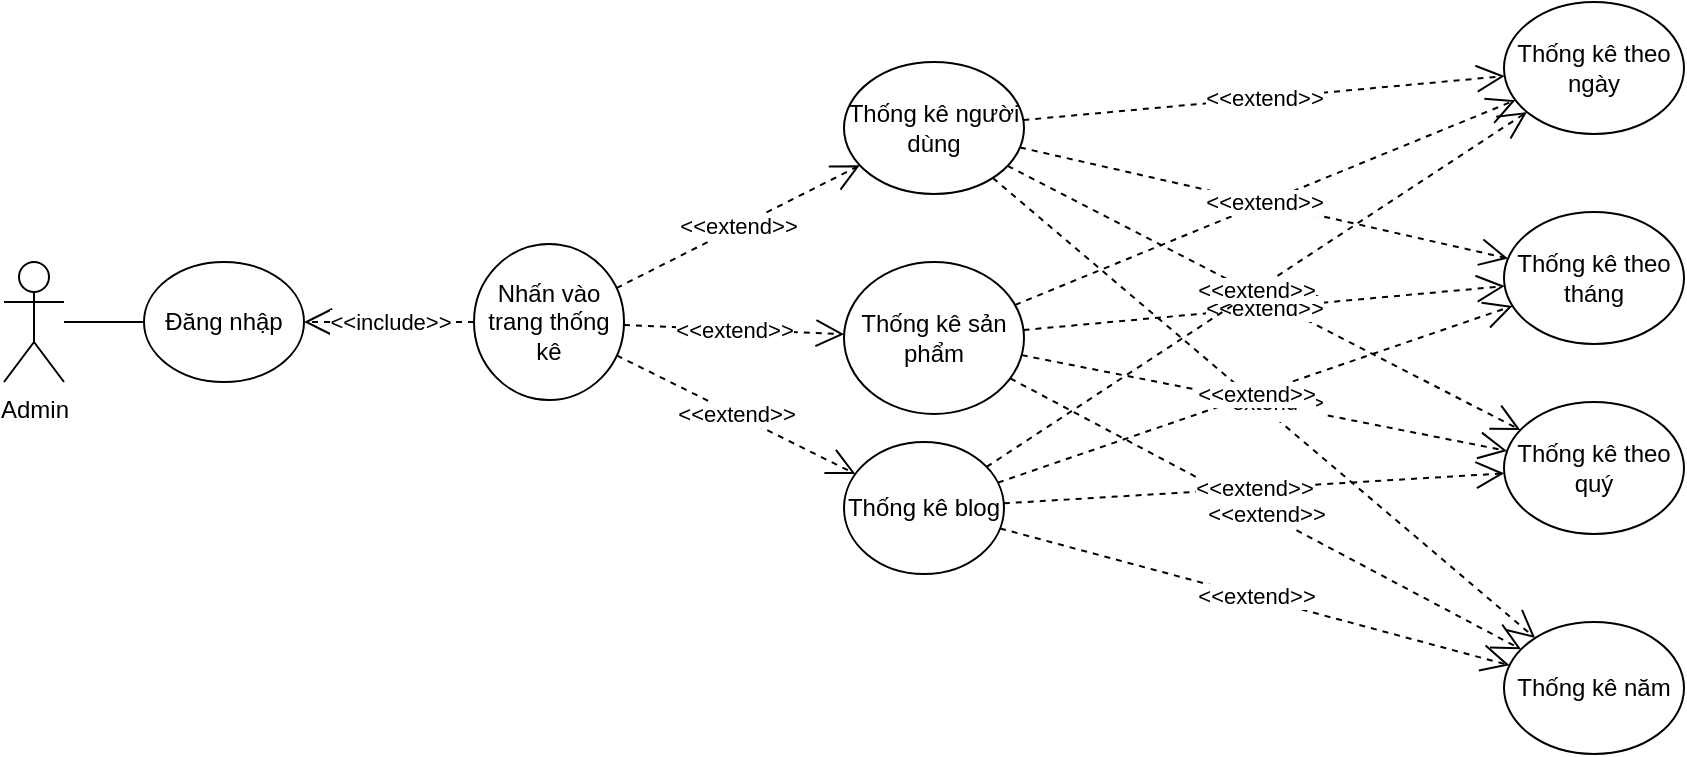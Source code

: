 <mxfile version="24.7.17">
  <diagram name="Page-1" id="0zR5M-d6_lqEYIeoNUao">
    <mxGraphModel dx="1290" dy="563" grid="1" gridSize="10" guides="1" tooltips="1" connect="1" arrows="1" fold="1" page="1" pageScale="1" pageWidth="850" pageHeight="1100" math="0" shadow="0">
      <root>
        <mxCell id="0" />
        <mxCell id="1" parent="0" />
        <mxCell id="FVzBolpwq5gQXFxgnGa_-1" value="Admin" style="shape=umlActor;verticalLabelPosition=bottom;verticalAlign=top;html=1;outlineConnect=0;" vertex="1" parent="1">
          <mxGeometry x="190" y="180" width="30" height="60" as="geometry" />
        </mxCell>
        <mxCell id="FVzBolpwq5gQXFxgnGa_-2" value="Nhấn vào trang thống kê" style="ellipse;whiteSpace=wrap;html=1;" vertex="1" parent="1">
          <mxGeometry x="425" y="171" width="75" height="78" as="geometry" />
        </mxCell>
        <mxCell id="FVzBolpwq5gQXFxgnGa_-3" value="" style="endArrow=none;html=1;rounded=0;" edge="1" parent="1" source="FVzBolpwq5gQXFxgnGa_-1" target="FVzBolpwq5gQXFxgnGa_-4">
          <mxGeometry width="50" height="50" relative="1" as="geometry">
            <mxPoint x="175" y="184" as="sourcePoint" />
            <mxPoint x="390" y="184" as="targetPoint" />
          </mxGeometry>
        </mxCell>
        <mxCell id="FVzBolpwq5gQXFxgnGa_-4" value="Đăng nhập" style="ellipse;whiteSpace=wrap;html=1;" vertex="1" parent="1">
          <mxGeometry x="260" y="180" width="80" height="60" as="geometry" />
        </mxCell>
        <mxCell id="FVzBolpwq5gQXFxgnGa_-6" value="&amp;lt;&amp;lt;include&amp;gt;&amp;gt;" style="endArrow=open;endSize=12;dashed=1;html=1;rounded=0;strokeColor=default;align=center;verticalAlign=middle;fontFamily=Helvetica;fontSize=11;fontColor=default;labelBackgroundColor=default;edgeStyle=none;" edge="1" parent="1" source="FVzBolpwq5gQXFxgnGa_-2" target="FVzBolpwq5gQXFxgnGa_-4">
          <mxGeometry width="160" relative="1" as="geometry">
            <mxPoint x="295" y="135" as="sourcePoint" />
            <mxPoint x="205" y="175" as="targetPoint" />
            <mxPoint as="offset" />
          </mxGeometry>
        </mxCell>
        <mxCell id="FVzBolpwq5gQXFxgnGa_-7" value="Thống kê người dùng" style="ellipse;whiteSpace=wrap;html=1;" vertex="1" parent="1">
          <mxGeometry x="610" y="80" width="90" height="66" as="geometry" />
        </mxCell>
        <mxCell id="FVzBolpwq5gQXFxgnGa_-8" value="&amp;lt;&amp;lt;extend&amp;gt;&amp;gt;" style="endArrow=open;endSize=12;dashed=1;html=1;rounded=0;strokeColor=default;align=center;verticalAlign=middle;fontFamily=Helvetica;fontSize=11;fontColor=default;labelBackgroundColor=default;edgeStyle=none;" edge="1" parent="1" source="FVzBolpwq5gQXFxgnGa_-2" target="FVzBolpwq5gQXFxgnGa_-7">
          <mxGeometry width="160" relative="1" as="geometry">
            <mxPoint x="460" y="219" as="sourcePoint" />
            <mxPoint x="350" y="215" as="targetPoint" />
            <mxPoint as="offset" />
          </mxGeometry>
        </mxCell>
        <mxCell id="FVzBolpwq5gQXFxgnGa_-9" value="Thống kê sản phẩm" style="ellipse;whiteSpace=wrap;html=1;" vertex="1" parent="1">
          <mxGeometry x="610" y="180" width="90" height="76" as="geometry" />
        </mxCell>
        <mxCell id="FVzBolpwq5gQXFxgnGa_-10" value="Thống kê blog" style="ellipse;whiteSpace=wrap;html=1;" vertex="1" parent="1">
          <mxGeometry x="610" y="270" width="80" height="66" as="geometry" />
        </mxCell>
        <mxCell id="FVzBolpwq5gQXFxgnGa_-11" value="&amp;lt;&amp;lt;extend&amp;gt;&amp;gt;" style="endArrow=open;endSize=12;dashed=1;html=1;rounded=0;strokeColor=default;align=center;verticalAlign=middle;fontFamily=Helvetica;fontSize=11;fontColor=default;labelBackgroundColor=default;edgeStyle=none;" edge="1" parent="1" source="FVzBolpwq5gQXFxgnGa_-2" target="FVzBolpwq5gQXFxgnGa_-9">
          <mxGeometry width="160" relative="1" as="geometry">
            <mxPoint x="533" y="205" as="sourcePoint" />
            <mxPoint x="625" y="177" as="targetPoint" />
            <mxPoint as="offset" />
          </mxGeometry>
        </mxCell>
        <mxCell id="FVzBolpwq5gQXFxgnGa_-12" value="&amp;lt;&amp;lt;extend&amp;gt;&amp;gt;" style="endArrow=open;endSize=12;dashed=1;html=1;rounded=0;strokeColor=default;align=center;verticalAlign=middle;fontFamily=Helvetica;fontSize=11;fontColor=default;labelBackgroundColor=default;edgeStyle=none;" edge="1" parent="1" source="FVzBolpwq5gQXFxgnGa_-2" target="FVzBolpwq5gQXFxgnGa_-10">
          <mxGeometry width="160" relative="1" as="geometry">
            <mxPoint x="543" y="215" as="sourcePoint" />
            <mxPoint x="635" y="187" as="targetPoint" />
            <mxPoint as="offset" />
          </mxGeometry>
        </mxCell>
        <mxCell id="FVzBolpwq5gQXFxgnGa_-14" value="Thống kê theo ngày" style="ellipse;whiteSpace=wrap;html=1;" vertex="1" parent="1">
          <mxGeometry x="940" y="50" width="90" height="66" as="geometry" />
        </mxCell>
        <mxCell id="FVzBolpwq5gQXFxgnGa_-15" value="Thống kê theo tháng" style="ellipse;whiteSpace=wrap;html=1;" vertex="1" parent="1">
          <mxGeometry x="940" y="155" width="90" height="66" as="geometry" />
        </mxCell>
        <mxCell id="FVzBolpwq5gQXFxgnGa_-16" value="Thống kê theo quý" style="ellipse;whiteSpace=wrap;html=1;" vertex="1" parent="1">
          <mxGeometry x="940" y="250" width="90" height="66" as="geometry" />
        </mxCell>
        <mxCell id="FVzBolpwq5gQXFxgnGa_-17" value="&amp;lt;&amp;lt;extend&amp;gt;&amp;gt;" style="endArrow=open;endSize=12;dashed=1;html=1;rounded=0;strokeColor=default;align=center;verticalAlign=middle;fontFamily=Helvetica;fontSize=11;fontColor=default;labelBackgroundColor=default;edgeStyle=none;" edge="1" parent="1" source="FVzBolpwq5gQXFxgnGa_-7" target="FVzBolpwq5gQXFxgnGa_-15">
          <mxGeometry width="160" relative="1" as="geometry">
            <mxPoint x="509" y="219" as="sourcePoint" />
            <mxPoint x="623" y="185" as="targetPoint" />
            <mxPoint as="offset" />
          </mxGeometry>
        </mxCell>
        <mxCell id="FVzBolpwq5gQXFxgnGa_-18" value="&amp;lt;&amp;lt;extend&amp;gt;&amp;gt;" style="endArrow=open;endSize=12;dashed=1;html=1;rounded=0;strokeColor=default;align=center;verticalAlign=middle;fontFamily=Helvetica;fontSize=11;fontColor=default;labelBackgroundColor=default;edgeStyle=none;" edge="1" parent="1" source="FVzBolpwq5gQXFxgnGa_-7" target="FVzBolpwq5gQXFxgnGa_-14">
          <mxGeometry width="160" relative="1" as="geometry">
            <mxPoint x="519" y="229" as="sourcePoint" />
            <mxPoint x="633" y="195" as="targetPoint" />
            <mxPoint as="offset" />
          </mxGeometry>
        </mxCell>
        <mxCell id="FVzBolpwq5gQXFxgnGa_-19" value="&amp;lt;&amp;lt;extend&amp;gt;&amp;gt;" style="endArrow=open;endSize=12;dashed=1;html=1;rounded=0;strokeColor=default;align=center;verticalAlign=middle;fontFamily=Helvetica;fontSize=11;fontColor=default;labelBackgroundColor=default;edgeStyle=none;" edge="1" parent="1" source="FVzBolpwq5gQXFxgnGa_-7" target="FVzBolpwq5gQXFxgnGa_-16">
          <mxGeometry width="160" relative="1" as="geometry">
            <mxPoint x="529" y="239" as="sourcePoint" />
            <mxPoint x="643" y="205" as="targetPoint" />
            <mxPoint as="offset" />
          </mxGeometry>
        </mxCell>
        <mxCell id="FVzBolpwq5gQXFxgnGa_-20" value="Thống kê năm" style="ellipse;whiteSpace=wrap;html=1;" vertex="1" parent="1">
          <mxGeometry x="940" y="360" width="90" height="66" as="geometry" />
        </mxCell>
        <mxCell id="FVzBolpwq5gQXFxgnGa_-21" value="&amp;lt;&amp;lt;extend&amp;gt;&amp;gt;" style="endArrow=open;endSize=12;dashed=1;html=1;rounded=0;strokeColor=default;align=center;verticalAlign=middle;fontFamily=Helvetica;fontSize=11;fontColor=default;labelBackgroundColor=default;edgeStyle=none;" edge="1" parent="1" source="FVzBolpwq5gQXFxgnGa_-7" target="FVzBolpwq5gQXFxgnGa_-20">
          <mxGeometry width="160" relative="1" as="geometry">
            <mxPoint x="692" y="200" as="sourcePoint" />
            <mxPoint x="848" y="356" as="targetPoint" />
            <mxPoint as="offset" />
          </mxGeometry>
        </mxCell>
        <mxCell id="FVzBolpwq5gQXFxgnGa_-22" value="&amp;lt;&amp;lt;extend&amp;gt;&amp;gt;" style="endArrow=open;endSize=12;dashed=1;html=1;rounded=0;strokeColor=default;align=center;verticalAlign=middle;fontFamily=Helvetica;fontSize=11;fontColor=default;labelBackgroundColor=default;edgeStyle=none;" edge="1" parent="1" source="FVzBolpwq5gQXFxgnGa_-9" target="FVzBolpwq5gQXFxgnGa_-15">
          <mxGeometry width="160" relative="1" as="geometry">
            <mxPoint x="702" y="192" as="sourcePoint" />
            <mxPoint x="838" y="259" as="targetPoint" />
            <mxPoint as="offset" />
          </mxGeometry>
        </mxCell>
        <mxCell id="FVzBolpwq5gQXFxgnGa_-23" value="&amp;lt;&amp;lt;extend&amp;gt;&amp;gt;" style="endArrow=open;endSize=12;dashed=1;html=1;rounded=0;strokeColor=default;align=center;verticalAlign=middle;fontFamily=Helvetica;fontSize=11;fontColor=default;labelBackgroundColor=default;edgeStyle=none;" edge="1" parent="1" source="FVzBolpwq5gQXFxgnGa_-9" target="FVzBolpwq5gQXFxgnGa_-14">
          <mxGeometry width="160" relative="1" as="geometry">
            <mxPoint x="710" y="173" as="sourcePoint" />
            <mxPoint x="830" y="173" as="targetPoint" />
            <mxPoint as="offset" />
          </mxGeometry>
        </mxCell>
        <mxCell id="FVzBolpwq5gQXFxgnGa_-24" value="&amp;lt;&amp;lt;extend&amp;gt;&amp;gt;" style="endArrow=open;endSize=12;dashed=1;html=1;rounded=0;strokeColor=default;align=center;verticalAlign=middle;fontFamily=Helvetica;fontSize=11;fontColor=default;labelBackgroundColor=default;edgeStyle=none;" edge="1" parent="1" source="FVzBolpwq5gQXFxgnGa_-9" target="FVzBolpwq5gQXFxgnGa_-16">
          <mxGeometry width="160" relative="1" as="geometry">
            <mxPoint x="693" y="199" as="sourcePoint" />
            <mxPoint x="847" y="337" as="targetPoint" />
            <mxPoint as="offset" />
          </mxGeometry>
        </mxCell>
        <mxCell id="FVzBolpwq5gQXFxgnGa_-25" value="&amp;lt;&amp;lt;extend&amp;gt;&amp;gt;" style="endArrow=open;endSize=12;dashed=1;html=1;rounded=0;strokeColor=default;align=center;verticalAlign=middle;fontFamily=Helvetica;fontSize=11;fontColor=default;labelBackgroundColor=default;edgeStyle=none;" edge="1" parent="1" source="FVzBolpwq5gQXFxgnGa_-9" target="FVzBolpwq5gQXFxgnGa_-20">
          <mxGeometry width="160" relative="1" as="geometry">
            <mxPoint x="687" y="202" as="sourcePoint" />
            <mxPoint x="853" y="424" as="targetPoint" />
            <mxPoint as="offset" />
          </mxGeometry>
        </mxCell>
        <mxCell id="FVzBolpwq5gQXFxgnGa_-30" value="&amp;lt;&amp;lt;extend&amp;gt;&amp;gt;" style="endArrow=open;endSize=12;dashed=1;html=1;rounded=0;strokeColor=default;align=center;verticalAlign=middle;fontFamily=Helvetica;fontSize=11;fontColor=default;labelBackgroundColor=default;edgeStyle=none;" edge="1" parent="1" source="FVzBolpwq5gQXFxgnGa_-10" target="FVzBolpwq5gQXFxgnGa_-20">
          <mxGeometry width="160" relative="1" as="geometry">
            <mxPoint x="697" y="305" as="sourcePoint" />
            <mxPoint x="880" y="470" as="targetPoint" />
            <mxPoint as="offset" />
          </mxGeometry>
        </mxCell>
        <mxCell id="FVzBolpwq5gQXFxgnGa_-31" value="&amp;lt;&amp;lt;extend&amp;gt;&amp;gt;" style="endArrow=open;endSize=12;dashed=1;html=1;rounded=0;strokeColor=default;align=center;verticalAlign=middle;fontFamily=Helvetica;fontSize=11;fontColor=default;labelBackgroundColor=default;edgeStyle=none;" edge="1" parent="1" source="FVzBolpwq5gQXFxgnGa_-10" target="FVzBolpwq5gQXFxgnGa_-16">
          <mxGeometry width="160" relative="1" as="geometry">
            <mxPoint x="707" y="315" as="sourcePoint" />
            <mxPoint x="886" y="468" as="targetPoint" />
            <mxPoint as="offset" />
          </mxGeometry>
        </mxCell>
        <mxCell id="FVzBolpwq5gQXFxgnGa_-32" value="&amp;lt;&amp;lt;extend&amp;gt;&amp;gt;" style="endArrow=open;endSize=12;dashed=1;html=1;rounded=0;strokeColor=default;align=center;verticalAlign=middle;fontFamily=Helvetica;fontSize=11;fontColor=default;labelBackgroundColor=default;edgeStyle=none;" edge="1" parent="1" source="FVzBolpwq5gQXFxgnGa_-10" target="FVzBolpwq5gQXFxgnGa_-15">
          <mxGeometry width="160" relative="1" as="geometry">
            <mxPoint x="717" y="325" as="sourcePoint" />
            <mxPoint x="896" y="478" as="targetPoint" />
            <mxPoint as="offset" />
          </mxGeometry>
        </mxCell>
        <mxCell id="FVzBolpwq5gQXFxgnGa_-33" value="&amp;lt;&amp;lt;extend&amp;gt;&amp;gt;" style="endArrow=open;endSize=12;dashed=1;html=1;rounded=0;strokeColor=default;align=center;verticalAlign=middle;fontFamily=Helvetica;fontSize=11;fontColor=default;labelBackgroundColor=default;edgeStyle=none;" edge="1" parent="1" source="FVzBolpwq5gQXFxgnGa_-10" target="FVzBolpwq5gQXFxgnGa_-14">
          <mxGeometry width="160" relative="1" as="geometry">
            <mxPoint x="727" y="335" as="sourcePoint" />
            <mxPoint x="906" y="488" as="targetPoint" />
            <mxPoint as="offset" />
          </mxGeometry>
        </mxCell>
      </root>
    </mxGraphModel>
  </diagram>
</mxfile>
